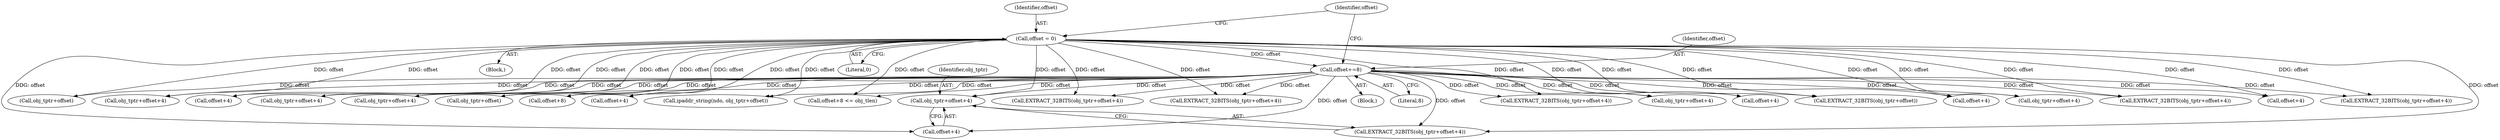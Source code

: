 digraph "0_tcpdump_a25211918f2e790c67d859d20ccf8dbb81da1598@pointer" {
"1001217" [label="(Call,obj_tptr+offset+4)"];
"1001145" [label="(Call,offset = 0)"];
"1001249" [label="(Call,offset+=8)"];
"1001150" [label="(Call,offset+8)"];
"1001234" [label="(Call,EXTRACT_32BITS(obj_tptr+offset+4))"];
"1001243" [label="(Call,obj_tptr+offset+4)"];
"1001166" [label="(Call,EXTRACT_32BITS(obj_tptr+offset))"];
"1001145" [label="(Call,offset = 0)"];
"1001235" [label="(Call,obj_tptr+offset+4)"];
"1001151" [label="(Identifier,offset)"];
"1001216" [label="(Call,EXTRACT_32BITS(obj_tptr+offset+4))"];
"1001205" [label="(Call,obj_tptr+offset+4)"];
"1001179" [label="(Call,obj_tptr+offset+4)"];
"1001188" [label="(Call,EXTRACT_32BITS(obj_tptr+offset+4))"];
"1001143" [label="(Block,)"];
"1001191" [label="(Call,offset+4)"];
"1001207" [label="(Call,offset+4)"];
"1001249" [label="(Call,offset+=8)"];
"1001245" [label="(Call,offset+4)"];
"1001146" [label="(Identifier,offset)"];
"1001181" [label="(Call,offset+4)"];
"1001250" [label="(Identifier,offset)"];
"1001154" [label="(Block,)"];
"1001149" [label="(Call,offset+8 <= obj_tlen)"];
"1001251" [label="(Literal,8)"];
"1001217" [label="(Call,obj_tptr+offset+4)"];
"1001204" [label="(Call,EXTRACT_32BITS(obj_tptr+offset+4))"];
"1001237" [label="(Call,offset+4)"];
"1001167" [label="(Call,obj_tptr+offset)"];
"1001163" [label="(Call,obj_tptr+offset)"];
"1001147" [label="(Literal,0)"];
"1001161" [label="(Call,ipaddr_string(ndo, obj_tptr+offset))"];
"1001219" [label="(Call,offset+4)"];
"1001189" [label="(Call,obj_tptr+offset+4)"];
"1001242" [label="(Call,EXTRACT_32BITS(obj_tptr+offset+4))"];
"1001218" [label="(Identifier,obj_tptr)"];
"1001178" [label="(Call,EXTRACT_32BITS(obj_tptr+offset+4))"];
"1001217" -> "1001216"  [label="AST: "];
"1001217" -> "1001219"  [label="CFG: "];
"1001218" -> "1001217"  [label="AST: "];
"1001219" -> "1001217"  [label="AST: "];
"1001216" -> "1001217"  [label="CFG: "];
"1001145" -> "1001217"  [label="DDG: offset"];
"1001249" -> "1001217"  [label="DDG: offset"];
"1001145" -> "1001143"  [label="AST: "];
"1001145" -> "1001147"  [label="CFG: "];
"1001146" -> "1001145"  [label="AST: "];
"1001147" -> "1001145"  [label="AST: "];
"1001151" -> "1001145"  [label="CFG: "];
"1001145" -> "1001149"  [label="DDG: offset"];
"1001145" -> "1001150"  [label="DDG: offset"];
"1001145" -> "1001161"  [label="DDG: offset"];
"1001145" -> "1001163"  [label="DDG: offset"];
"1001145" -> "1001166"  [label="DDG: offset"];
"1001145" -> "1001167"  [label="DDG: offset"];
"1001145" -> "1001178"  [label="DDG: offset"];
"1001145" -> "1001179"  [label="DDG: offset"];
"1001145" -> "1001181"  [label="DDG: offset"];
"1001145" -> "1001188"  [label="DDG: offset"];
"1001145" -> "1001189"  [label="DDG: offset"];
"1001145" -> "1001191"  [label="DDG: offset"];
"1001145" -> "1001204"  [label="DDG: offset"];
"1001145" -> "1001205"  [label="DDG: offset"];
"1001145" -> "1001207"  [label="DDG: offset"];
"1001145" -> "1001216"  [label="DDG: offset"];
"1001145" -> "1001219"  [label="DDG: offset"];
"1001145" -> "1001234"  [label="DDG: offset"];
"1001145" -> "1001235"  [label="DDG: offset"];
"1001145" -> "1001237"  [label="DDG: offset"];
"1001145" -> "1001242"  [label="DDG: offset"];
"1001145" -> "1001243"  [label="DDG: offset"];
"1001145" -> "1001245"  [label="DDG: offset"];
"1001145" -> "1001249"  [label="DDG: offset"];
"1001249" -> "1001154"  [label="AST: "];
"1001249" -> "1001251"  [label="CFG: "];
"1001250" -> "1001249"  [label="AST: "];
"1001251" -> "1001249"  [label="AST: "];
"1001151" -> "1001249"  [label="CFG: "];
"1001249" -> "1001149"  [label="DDG: offset"];
"1001249" -> "1001150"  [label="DDG: offset"];
"1001249" -> "1001161"  [label="DDG: offset"];
"1001249" -> "1001163"  [label="DDG: offset"];
"1001249" -> "1001166"  [label="DDG: offset"];
"1001249" -> "1001167"  [label="DDG: offset"];
"1001249" -> "1001178"  [label="DDG: offset"];
"1001249" -> "1001179"  [label="DDG: offset"];
"1001249" -> "1001181"  [label="DDG: offset"];
"1001249" -> "1001188"  [label="DDG: offset"];
"1001249" -> "1001189"  [label="DDG: offset"];
"1001249" -> "1001191"  [label="DDG: offset"];
"1001249" -> "1001204"  [label="DDG: offset"];
"1001249" -> "1001205"  [label="DDG: offset"];
"1001249" -> "1001207"  [label="DDG: offset"];
"1001249" -> "1001216"  [label="DDG: offset"];
"1001249" -> "1001219"  [label="DDG: offset"];
"1001249" -> "1001234"  [label="DDG: offset"];
"1001249" -> "1001235"  [label="DDG: offset"];
"1001249" -> "1001237"  [label="DDG: offset"];
"1001249" -> "1001242"  [label="DDG: offset"];
"1001249" -> "1001243"  [label="DDG: offset"];
"1001249" -> "1001245"  [label="DDG: offset"];
}
